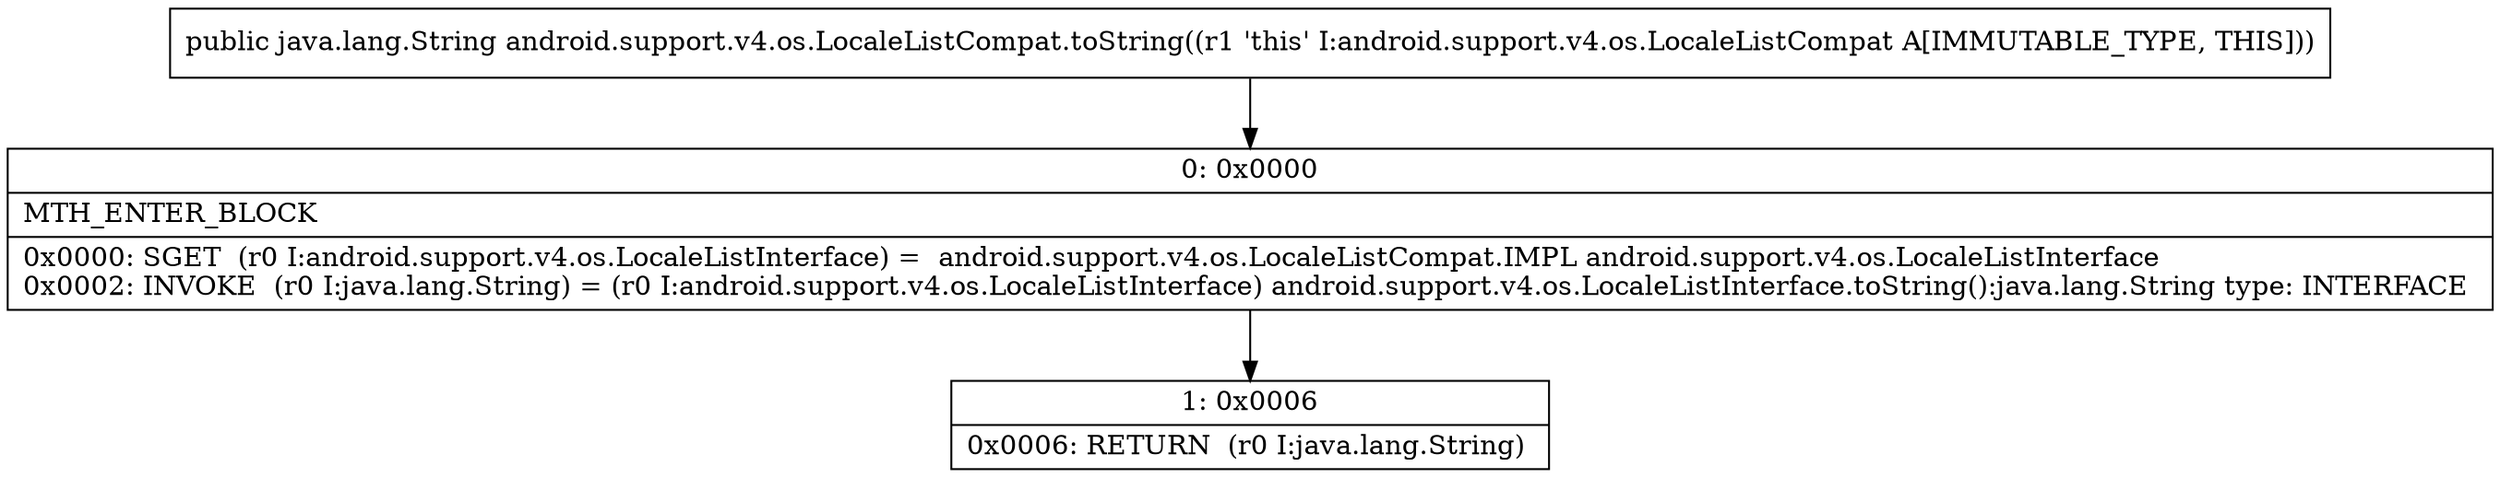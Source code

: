 digraph "CFG forandroid.support.v4.os.LocaleListCompat.toString()Ljava\/lang\/String;" {
Node_0 [shape=record,label="{0\:\ 0x0000|MTH_ENTER_BLOCK\l|0x0000: SGET  (r0 I:android.support.v4.os.LocaleListInterface) =  android.support.v4.os.LocaleListCompat.IMPL android.support.v4.os.LocaleListInterface \l0x0002: INVOKE  (r0 I:java.lang.String) = (r0 I:android.support.v4.os.LocaleListInterface) android.support.v4.os.LocaleListInterface.toString():java.lang.String type: INTERFACE \l}"];
Node_1 [shape=record,label="{1\:\ 0x0006|0x0006: RETURN  (r0 I:java.lang.String) \l}"];
MethodNode[shape=record,label="{public java.lang.String android.support.v4.os.LocaleListCompat.toString((r1 'this' I:android.support.v4.os.LocaleListCompat A[IMMUTABLE_TYPE, THIS])) }"];
MethodNode -> Node_0;
Node_0 -> Node_1;
}

